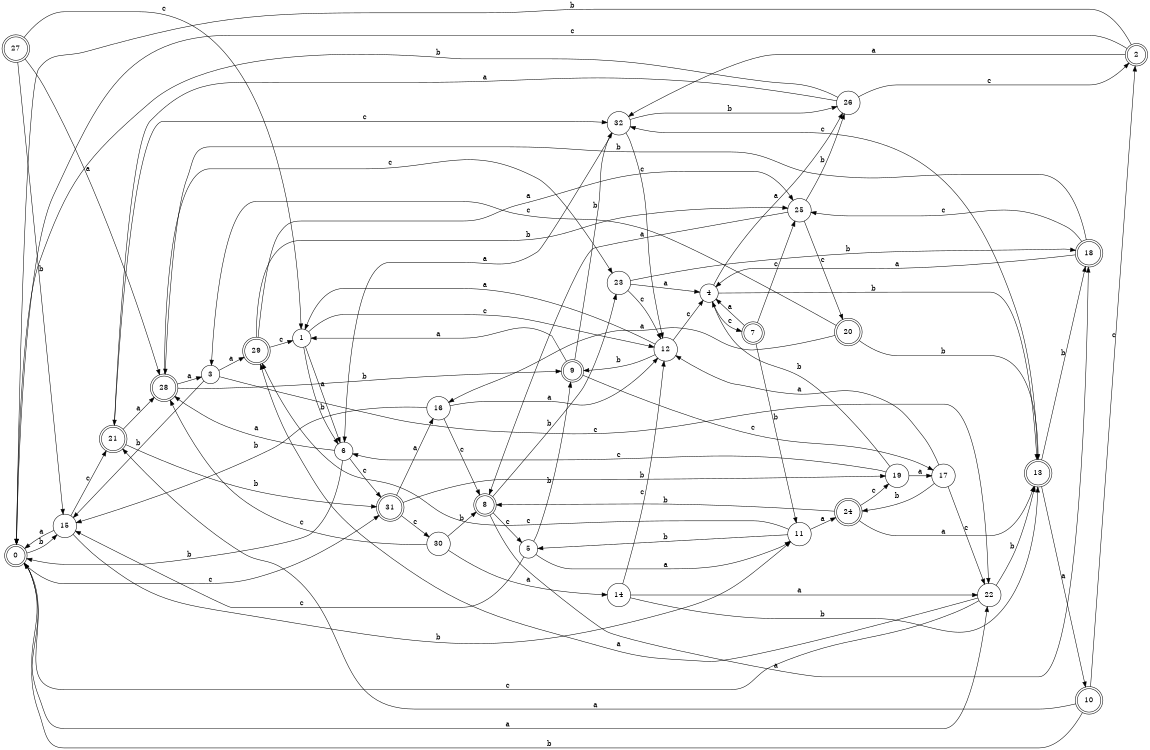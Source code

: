 digraph n27_6 {
__start0 [label="" shape="none"];

rankdir=LR;
size="8,5";

s0 [style="rounded,filled", color="black", fillcolor="white" shape="doublecircle", label="0"];
s1 [style="filled", color="black", fillcolor="white" shape="circle", label="1"];
s2 [style="rounded,filled", color="black", fillcolor="white" shape="doublecircle", label="2"];
s3 [style="filled", color="black", fillcolor="white" shape="circle", label="3"];
s4 [style="filled", color="black", fillcolor="white" shape="circle", label="4"];
s5 [style="filled", color="black", fillcolor="white" shape="circle", label="5"];
s6 [style="filled", color="black", fillcolor="white" shape="circle", label="6"];
s7 [style="rounded,filled", color="black", fillcolor="white" shape="doublecircle", label="7"];
s8 [style="rounded,filled", color="black", fillcolor="white" shape="doublecircle", label="8"];
s9 [style="rounded,filled", color="black", fillcolor="white" shape="doublecircle", label="9"];
s10 [style="rounded,filled", color="black", fillcolor="white" shape="doublecircle", label="10"];
s11 [style="filled", color="black", fillcolor="white" shape="circle", label="11"];
s12 [style="filled", color="black", fillcolor="white" shape="circle", label="12"];
s13 [style="rounded,filled", color="black", fillcolor="white" shape="doublecircle", label="13"];
s14 [style="filled", color="black", fillcolor="white" shape="circle", label="14"];
s15 [style="filled", color="black", fillcolor="white" shape="circle", label="15"];
s16 [style="filled", color="black", fillcolor="white" shape="circle", label="16"];
s17 [style="filled", color="black", fillcolor="white" shape="circle", label="17"];
s18 [style="rounded,filled", color="black", fillcolor="white" shape="doublecircle", label="18"];
s19 [style="filled", color="black", fillcolor="white" shape="circle", label="19"];
s20 [style="rounded,filled", color="black", fillcolor="white" shape="doublecircle", label="20"];
s21 [style="rounded,filled", color="black", fillcolor="white" shape="doublecircle", label="21"];
s22 [style="filled", color="black", fillcolor="white" shape="circle", label="22"];
s23 [style="filled", color="black", fillcolor="white" shape="circle", label="23"];
s24 [style="rounded,filled", color="black", fillcolor="white" shape="doublecircle", label="24"];
s25 [style="filled", color="black", fillcolor="white" shape="circle", label="25"];
s26 [style="filled", color="black", fillcolor="white" shape="circle", label="26"];
s27 [style="rounded,filled", color="black", fillcolor="white" shape="doublecircle", label="27"];
s28 [style="rounded,filled", color="black", fillcolor="white" shape="doublecircle", label="28"];
s29 [style="rounded,filled", color="black", fillcolor="white" shape="doublecircle", label="29"];
s30 [style="filled", color="black", fillcolor="white" shape="circle", label="30"];
s31 [style="rounded,filled", color="black", fillcolor="white" shape="doublecircle", label="31"];
s32 [style="filled", color="black", fillcolor="white" shape="circle", label="32"];
s0 -> s22 [label="a"];
s0 -> s15 [label="b"];
s0 -> s31 [label="c"];
s1 -> s6 [label="a"];
s1 -> s6 [label="b"];
s1 -> s12 [label="c"];
s2 -> s32 [label="a"];
s2 -> s0 [label="b"];
s2 -> s0 [label="c"];
s3 -> s29 [label="a"];
s3 -> s15 [label="b"];
s3 -> s22 [label="c"];
s4 -> s26 [label="a"];
s4 -> s13 [label="b"];
s4 -> s7 [label="c"];
s5 -> s11 [label="a"];
s5 -> s9 [label="b"];
s5 -> s15 [label="c"];
s6 -> s28 [label="a"];
s6 -> s0 [label="b"];
s6 -> s31 [label="c"];
s7 -> s4 [label="a"];
s7 -> s11 [label="b"];
s7 -> s25 [label="c"];
s8 -> s18 [label="a"];
s8 -> s23 [label="b"];
s8 -> s5 [label="c"];
s9 -> s1 [label="a"];
s9 -> s32 [label="b"];
s9 -> s17 [label="c"];
s10 -> s21 [label="a"];
s10 -> s0 [label="b"];
s10 -> s2 [label="c"];
s11 -> s24 [label="a"];
s11 -> s5 [label="b"];
s11 -> s29 [label="c"];
s12 -> s1 [label="a"];
s12 -> s9 [label="b"];
s12 -> s4 [label="c"];
s13 -> s10 [label="a"];
s13 -> s18 [label="b"];
s13 -> s32 [label="c"];
s14 -> s22 [label="a"];
s14 -> s13 [label="b"];
s14 -> s12 [label="c"];
s15 -> s0 [label="a"];
s15 -> s11 [label="b"];
s15 -> s21 [label="c"];
s16 -> s12 [label="a"];
s16 -> s15 [label="b"];
s16 -> s8 [label="c"];
s17 -> s12 [label="a"];
s17 -> s24 [label="b"];
s17 -> s22 [label="c"];
s18 -> s4 [label="a"];
s18 -> s28 [label="b"];
s18 -> s25 [label="c"];
s19 -> s17 [label="a"];
s19 -> s4 [label="b"];
s19 -> s6 [label="c"];
s20 -> s16 [label="a"];
s20 -> s13 [label="b"];
s20 -> s3 [label="c"];
s21 -> s28 [label="a"];
s21 -> s31 [label="b"];
s21 -> s32 [label="c"];
s22 -> s29 [label="a"];
s22 -> s13 [label="b"];
s22 -> s0 [label="c"];
s23 -> s4 [label="a"];
s23 -> s18 [label="b"];
s23 -> s12 [label="c"];
s24 -> s13 [label="a"];
s24 -> s8 [label="b"];
s24 -> s19 [label="c"];
s25 -> s8 [label="a"];
s25 -> s26 [label="b"];
s25 -> s20 [label="c"];
s26 -> s21 [label="a"];
s26 -> s0 [label="b"];
s26 -> s2 [label="c"];
s27 -> s28 [label="a"];
s27 -> s15 [label="b"];
s27 -> s1 [label="c"];
s28 -> s3 [label="a"];
s28 -> s9 [label="b"];
s28 -> s23 [label="c"];
s29 -> s25 [label="a"];
s29 -> s25 [label="b"];
s29 -> s1 [label="c"];
s30 -> s14 [label="a"];
s30 -> s8 [label="b"];
s30 -> s28 [label="c"];
s31 -> s16 [label="a"];
s31 -> s19 [label="b"];
s31 -> s30 [label="c"];
s32 -> s6 [label="a"];
s32 -> s26 [label="b"];
s32 -> s12 [label="c"];

}